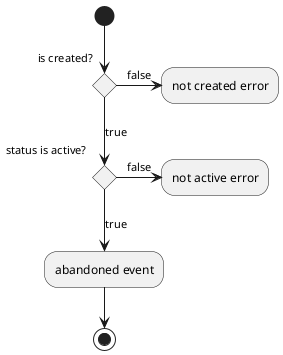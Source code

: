 @startuml abandon

(*) --> if "is created?" then
  ->[false] "not created error"
else
  -->[true] if "status is active?" then
    ->[false] "not active error"
  else
    --> [true] "abandoned event"
    --> (*)
  endif
endif

@enduml
